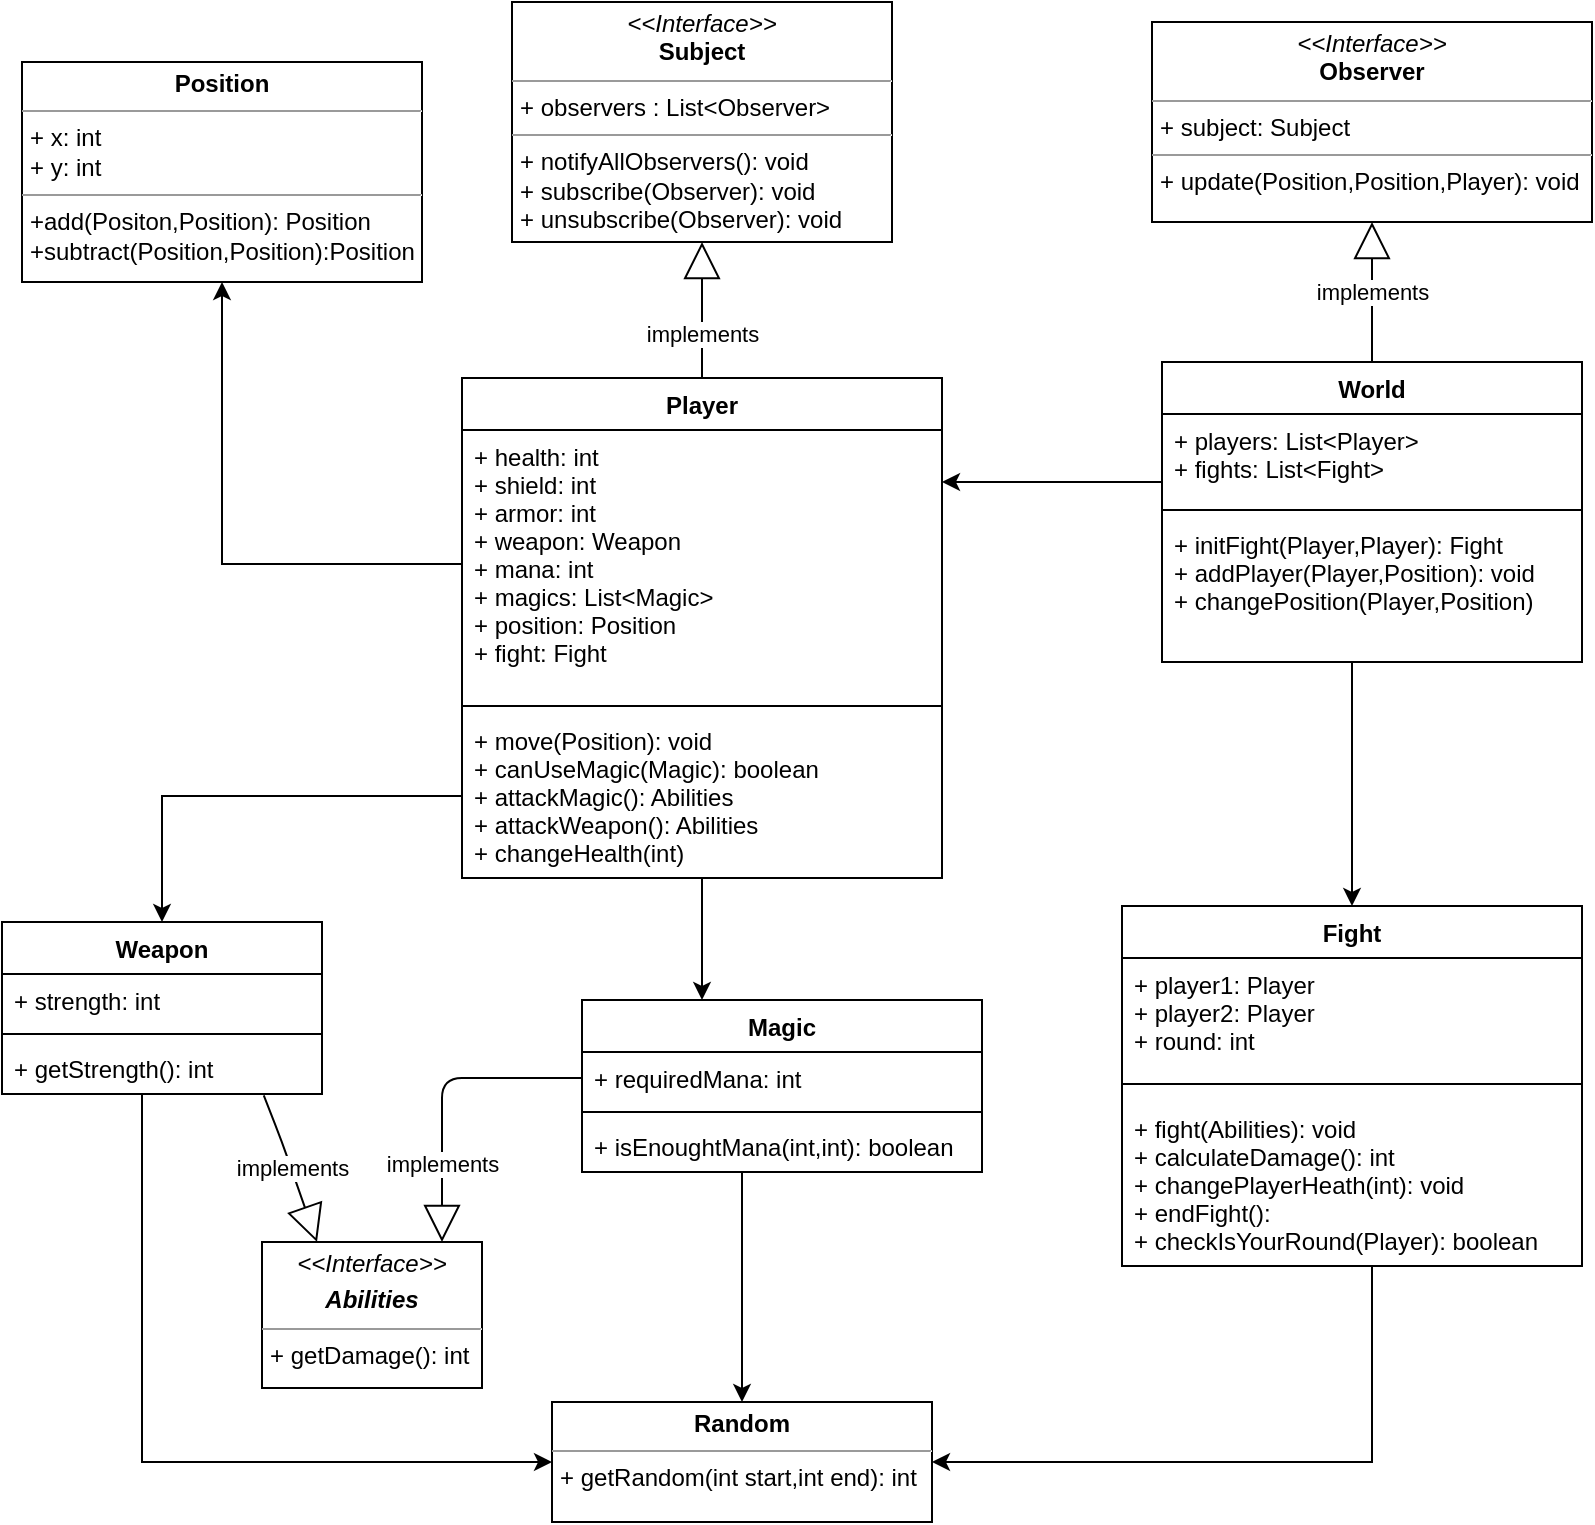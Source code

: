 <mxfile version="12.8.3" type="device"><diagram id="C5RBs43oDa-KdzZeNtuy" name="Page-1"><mxGraphModel dx="1826" dy="829" grid="1" gridSize="10" guides="1" tooltips="1" connect="1" arrows="1" fold="1" page="1" pageScale="1" pageWidth="827" pageHeight="1169" math="0" shadow="0"><root><mxCell id="WIyWlLk6GJQsqaUBKTNV-0"/><mxCell id="WIyWlLk6GJQsqaUBKTNV-1" parent="WIyWlLk6GJQsqaUBKTNV-0"/><mxCell id="7KIqDQWDuqTAedmbukcA-33" style="edgeStyle=orthogonalEdgeStyle;rounded=0;orthogonalLoop=1;jettySize=auto;html=1;entryX=0;entryY=0.5;entryDx=0;entryDy=0;" edge="1" parent="WIyWlLk6GJQsqaUBKTNV-1" source="MIOYGav2AkHQDa2krgDe-1" target="MIOYGav2AkHQDa2krgDe-5"><mxGeometry relative="1" as="geometry"><mxPoint x="180" y="810" as="targetPoint"/><Array as="points"><mxPoint x="80" y="780"/></Array></mxGeometry></mxCell><mxCell id="MIOYGav2AkHQDa2krgDe-1" value="Weapon" style="swimlane;fontStyle=1;align=center;verticalAlign=top;childLayout=stackLayout;horizontal=1;startSize=26;horizontalStack=0;resizeParent=1;resizeParentMax=0;resizeLast=0;collapsible=1;marginBottom=0;" parent="WIyWlLk6GJQsqaUBKTNV-1" vertex="1"><mxGeometry x="10" y="510" width="160" height="86" as="geometry"/></mxCell><mxCell id="MIOYGav2AkHQDa2krgDe-2" value="+ strength: int" style="text;strokeColor=none;fillColor=none;align=left;verticalAlign=top;spacingLeft=4;spacingRight=4;overflow=hidden;rotatable=0;points=[[0,0.5],[1,0.5]];portConstraint=eastwest;" parent="MIOYGav2AkHQDa2krgDe-1" vertex="1"><mxGeometry y="26" width="160" height="26" as="geometry"/></mxCell><mxCell id="MIOYGav2AkHQDa2krgDe-3" value="" style="line;strokeWidth=1;fillColor=none;align=left;verticalAlign=middle;spacingTop=-1;spacingLeft=3;spacingRight=3;rotatable=0;labelPosition=right;points=[];portConstraint=eastwest;" parent="MIOYGav2AkHQDa2krgDe-1" vertex="1"><mxGeometry y="52" width="160" height="8" as="geometry"/></mxCell><mxCell id="MIOYGav2AkHQDa2krgDe-4" value="+ getStrength(): int" style="text;strokeColor=none;fillColor=none;align=left;verticalAlign=top;spacingLeft=4;spacingRight=4;overflow=hidden;rotatable=0;points=[[0,0.5],[1,0.5]];portConstraint=eastwest;" parent="MIOYGav2AkHQDa2krgDe-1" vertex="1"><mxGeometry y="60" width="160" height="26" as="geometry"/></mxCell><mxCell id="MIOYGav2AkHQDa2krgDe-5" value="&lt;p style=&quot;margin: 0px ; margin-top: 4px ; text-align: center&quot;&gt;&lt;b&gt;Random&lt;/b&gt;&lt;/p&gt;&lt;hr size=&quot;1&quot;&gt;&lt;p style=&quot;margin: 0px ; margin-left: 4px&quot;&gt;+ getRandom(int start,int end):&lt;span&gt;&amp;nbsp;int&lt;/span&gt;&lt;/p&gt;" style="verticalAlign=top;align=left;overflow=fill;fontSize=12;fontFamily=Helvetica;html=1;" parent="WIyWlLk6GJQsqaUBKTNV-1" vertex="1"><mxGeometry x="285" y="750" width="190" height="60" as="geometry"/></mxCell><mxCell id="7KIqDQWDuqTAedmbukcA-32" style="edgeStyle=orthogonalEdgeStyle;rounded=0;orthogonalLoop=1;jettySize=auto;html=1;entryX=0.5;entryY=0;entryDx=0;entryDy=0;" edge="1" parent="WIyWlLk6GJQsqaUBKTNV-1" source="MIOYGav2AkHQDa2krgDe-10" target="MIOYGav2AkHQDa2krgDe-5"><mxGeometry relative="1" as="geometry"><Array as="points"><mxPoint x="380" y="670"/><mxPoint x="380" y="670"/></Array></mxGeometry></mxCell><mxCell id="MIOYGav2AkHQDa2krgDe-10" value="Magic" style="swimlane;fontStyle=1;align=center;verticalAlign=top;childLayout=stackLayout;horizontal=1;startSize=26;horizontalStack=0;resizeParent=1;resizeParentMax=0;resizeLast=0;collapsible=1;marginBottom=0;" parent="WIyWlLk6GJQsqaUBKTNV-1" vertex="1"><mxGeometry x="300" y="549" width="200" height="86" as="geometry"/></mxCell><mxCell id="MIOYGav2AkHQDa2krgDe-11" value="+ requiredMana: int" style="text;strokeColor=none;fillColor=none;align=left;verticalAlign=top;spacingLeft=4;spacingRight=4;overflow=hidden;rotatable=0;points=[[0,0.5],[1,0.5]];portConstraint=eastwest;" parent="MIOYGav2AkHQDa2krgDe-10" vertex="1"><mxGeometry y="26" width="200" height="26" as="geometry"/></mxCell><mxCell id="MIOYGav2AkHQDa2krgDe-12" value="" style="line;strokeWidth=1;fillColor=none;align=left;verticalAlign=middle;spacingTop=-1;spacingLeft=3;spacingRight=3;rotatable=0;labelPosition=right;points=[];portConstraint=eastwest;" parent="MIOYGav2AkHQDa2krgDe-10" vertex="1"><mxGeometry y="52" width="200" height="8" as="geometry"/></mxCell><mxCell id="MIOYGav2AkHQDa2krgDe-13" value="+ isEnoughtMana(int,int): boolean" style="text;strokeColor=none;fillColor=none;align=left;verticalAlign=top;spacingLeft=4;spacingRight=4;overflow=hidden;rotatable=0;points=[[0,0.5],[1,0.5]];portConstraint=eastwest;" parent="MIOYGav2AkHQDa2krgDe-10" vertex="1"><mxGeometry y="60" width="200" height="26" as="geometry"/></mxCell><mxCell id="7KIqDQWDuqTAedmbukcA-29" style="edgeStyle=orthogonalEdgeStyle;rounded=0;orthogonalLoop=1;jettySize=auto;html=1;" edge="1" parent="WIyWlLk6GJQsqaUBKTNV-1" source="MIOYGav2AkHQDa2krgDe-14" target="MIOYGav2AkHQDa2krgDe-10"><mxGeometry relative="1" as="geometry"><Array as="points"><mxPoint x="380" y="480"/><mxPoint x="380" y="480"/></Array></mxGeometry></mxCell><mxCell id="MIOYGav2AkHQDa2krgDe-14" value="Player" style="swimlane;fontStyle=1;align=center;verticalAlign=top;childLayout=stackLayout;horizontal=1;startSize=26;horizontalStack=0;resizeParent=1;resizeParentMax=0;resizeLast=0;collapsible=1;marginBottom=0;" parent="WIyWlLk6GJQsqaUBKTNV-1" vertex="1"><mxGeometry x="240" y="238" width="240" height="250" as="geometry"/></mxCell><mxCell id="MIOYGav2AkHQDa2krgDe-15" value="+ health: int&#10;+ shield: int&#10;+ armor: int&#10;+ weapon: Weapon&#10;+ mana: int&#10;+ magics: List&lt;Magic&gt;&#10;+ position: Position&#10;+ fight: Fight" style="text;strokeColor=none;fillColor=none;align=left;verticalAlign=top;spacingLeft=4;spacingRight=4;overflow=hidden;rotatable=0;points=[[0,0.5],[1,0.5]];portConstraint=eastwest;" parent="MIOYGav2AkHQDa2krgDe-14" vertex="1"><mxGeometry y="26" width="240" height="134" as="geometry"/></mxCell><mxCell id="MIOYGav2AkHQDa2krgDe-16" value="" style="line;strokeWidth=1;fillColor=none;align=left;verticalAlign=middle;spacingTop=-1;spacingLeft=3;spacingRight=3;rotatable=0;labelPosition=right;points=[];portConstraint=eastwest;" parent="MIOYGav2AkHQDa2krgDe-14" vertex="1"><mxGeometry y="160" width="240" height="8" as="geometry"/></mxCell><mxCell id="MIOYGav2AkHQDa2krgDe-17" value="+ move(Position): void&#10;+ canUseMagic(Magic): boolean&#10;+ attackMagic(): Abilities&#10;+ attackWeapon(): Abilities&#10;+ changeHealth(int)&#10;" style="text;strokeColor=none;fillColor=none;align=left;verticalAlign=top;spacingLeft=4;spacingRight=4;overflow=hidden;rotatable=0;points=[[0,0.5],[1,0.5]];portConstraint=eastwest;" parent="MIOYGav2AkHQDa2krgDe-14" vertex="1"><mxGeometry y="168" width="240" height="82" as="geometry"/></mxCell><mxCell id="7KIqDQWDuqTAedmbukcA-83" style="edgeStyle=orthogonalEdgeStyle;rounded=0;orthogonalLoop=1;jettySize=auto;html=1;entryX=0.5;entryY=0;entryDx=0;entryDy=0;" edge="1" parent="WIyWlLk6GJQsqaUBKTNV-1" source="MIOYGav2AkHQDa2krgDe-20" target="7KIqDQWDuqTAedmbukcA-2"><mxGeometry relative="1" as="geometry"><Array as="points"><mxPoint x="685" y="420"/><mxPoint x="685" y="420"/></Array></mxGeometry></mxCell><mxCell id="MIOYGav2AkHQDa2krgDe-20" value="World" style="swimlane;fontStyle=1;align=center;verticalAlign=top;childLayout=stackLayout;horizontal=1;startSize=26;horizontalStack=0;resizeParent=1;resizeParentMax=0;resizeLast=0;collapsible=1;marginBottom=0;" parent="WIyWlLk6GJQsqaUBKTNV-1" vertex="1"><mxGeometry x="590" y="230" width="210" height="150" as="geometry"/></mxCell><mxCell id="MIOYGav2AkHQDa2krgDe-21" value="+ players: List&lt;Player&gt;&#10;+ fights: List&lt;Fight&gt;" style="text;strokeColor=none;fillColor=none;align=left;verticalAlign=top;spacingLeft=4;spacingRight=4;overflow=hidden;rotatable=0;points=[[0,0.5],[1,0.5]];portConstraint=eastwest;" parent="MIOYGav2AkHQDa2krgDe-20" vertex="1"><mxGeometry y="26" width="210" height="44" as="geometry"/></mxCell><mxCell id="MIOYGav2AkHQDa2krgDe-22" value="" style="line;strokeWidth=1;fillColor=none;align=left;verticalAlign=middle;spacingTop=-1;spacingLeft=3;spacingRight=3;rotatable=0;labelPosition=right;points=[];portConstraint=eastwest;" parent="MIOYGav2AkHQDa2krgDe-20" vertex="1"><mxGeometry y="70" width="210" height="8" as="geometry"/></mxCell><mxCell id="MIOYGav2AkHQDa2krgDe-23" value="+ initFight(Player,Player): Fight&#10;+ addPlayer(Player,Position): void&#10;+ changePosition(Player,Position)&#10;" style="text;strokeColor=none;fillColor=none;align=left;verticalAlign=top;spacingLeft=4;spacingRight=4;overflow=hidden;rotatable=0;points=[[0,0.5],[1,0.5]];portConstraint=eastwest;" parent="MIOYGav2AkHQDa2krgDe-20" vertex="1"><mxGeometry y="78" width="210" height="72" as="geometry"/></mxCell><mxCell id="MIOYGav2AkHQDa2krgDe-26" style="edgeStyle=orthogonalEdgeStyle;rounded=0;orthogonalLoop=1;jettySize=auto;html=1;" parent="WIyWlLk6GJQsqaUBKTNV-1" source="MIOYGav2AkHQDa2krgDe-21" target="MIOYGav2AkHQDa2krgDe-15" edge="1"><mxGeometry relative="1" as="geometry"><Array as="points"><mxPoint x="580" y="290"/><mxPoint x="580" y="290"/></Array></mxGeometry></mxCell><mxCell id="7KIqDQWDuqTAedmbukcA-31" style="edgeStyle=orthogonalEdgeStyle;rounded=0;orthogonalLoop=1;jettySize=auto;html=1;entryX=1;entryY=0.5;entryDx=0;entryDy=0;" edge="1" parent="WIyWlLk6GJQsqaUBKTNV-1" source="7KIqDQWDuqTAedmbukcA-2" target="MIOYGav2AkHQDa2krgDe-5"><mxGeometry relative="1" as="geometry"><mxPoint x="650" y="730" as="targetPoint"/><Array as="points"><mxPoint x="695" y="780"/></Array></mxGeometry></mxCell><mxCell id="7KIqDQWDuqTAedmbukcA-2" value="Fight" style="swimlane;fontStyle=1;align=center;verticalAlign=top;childLayout=stackLayout;horizontal=1;startSize=26;horizontalStack=0;resizeParent=1;resizeParentMax=0;resizeLast=0;collapsible=1;marginBottom=0;" vertex="1" parent="WIyWlLk6GJQsqaUBKTNV-1"><mxGeometry x="570" y="502" width="230" height="180" as="geometry"/></mxCell><mxCell id="7KIqDQWDuqTAedmbukcA-3" value="+ player1: Player&#10;+ player2: Player&#10;+ round: int" style="text;strokeColor=none;fillColor=none;align=left;verticalAlign=top;spacingLeft=4;spacingRight=4;overflow=hidden;rotatable=0;points=[[0,0.5],[1,0.5]];portConstraint=eastwest;" vertex="1" parent="7KIqDQWDuqTAedmbukcA-2"><mxGeometry y="26" width="230" height="54" as="geometry"/></mxCell><mxCell id="7KIqDQWDuqTAedmbukcA-4" value="" style="line;strokeWidth=1;fillColor=none;align=left;verticalAlign=middle;spacingTop=-1;spacingLeft=3;spacingRight=3;rotatable=0;labelPosition=right;points=[];portConstraint=eastwest;" vertex="1" parent="7KIqDQWDuqTAedmbukcA-2"><mxGeometry y="80" width="230" height="18" as="geometry"/></mxCell><mxCell id="7KIqDQWDuqTAedmbukcA-5" value="+ fight(Abilities): void&#10;+ calculateDamage(): int&#10;+ changePlayerHeath(int): void&#10;+ endFight():&#10;+ checkIsYourRound(Player): boolean" style="text;strokeColor=none;fillColor=none;align=left;verticalAlign=top;spacingLeft=4;spacingRight=4;overflow=hidden;rotatable=0;points=[[0,0.5],[1,0.5]];portConstraint=eastwest;" vertex="1" parent="7KIqDQWDuqTAedmbukcA-2"><mxGeometry y="98" width="230" height="82" as="geometry"/></mxCell><mxCell id="7KIqDQWDuqTAedmbukcA-14" value="&lt;p style=&quot;margin: 0px ; margin-top: 4px ; text-align: center&quot;&gt;&lt;i&gt;&amp;lt;&amp;lt;Interface&amp;gt;&amp;gt;&lt;/i&gt;&lt;br&gt;&lt;b&gt;Subject&lt;/b&gt;&lt;/p&gt;&lt;hr size=&quot;1&quot;&gt;&lt;p style=&quot;margin: 0px ; margin-left: 4px&quot;&gt;+ observers : List&amp;lt;Observer&amp;gt;&lt;br&gt;&lt;/p&gt;&lt;hr size=&quot;1&quot;&gt;&lt;p style=&quot;margin: 0px ; margin-left: 4px&quot;&gt;+ notifyAllObservers(): void&lt;br&gt;+ subscribe(Observer): void&lt;/p&gt;&lt;p style=&quot;margin: 0px ; margin-left: 4px&quot;&gt;+ unsubscribe(Observer): void&lt;/p&gt;" style="verticalAlign=top;align=left;overflow=fill;fontSize=12;fontFamily=Helvetica;html=1;" vertex="1" parent="WIyWlLk6GJQsqaUBKTNV-1"><mxGeometry x="265" y="50" width="190" height="120" as="geometry"/></mxCell><mxCell id="7KIqDQWDuqTAedmbukcA-16" value="&lt;p style=&quot;margin: 0px ; margin-top: 4px ; text-align: center&quot;&gt;&lt;i&gt;&amp;lt;&amp;lt;Interface&amp;gt;&amp;gt;&lt;/i&gt;&lt;br&gt;&lt;b&gt;Observer&lt;/b&gt;&lt;/p&gt;&lt;hr size=&quot;1&quot;&gt;&lt;p style=&quot;margin: 0px ; margin-left: 4px&quot;&gt;+ subject: Subject&lt;br&gt;&lt;/p&gt;&lt;hr size=&quot;1&quot;&gt;&lt;p style=&quot;margin: 0px ; margin-left: 4px&quot;&gt;+ update(Position,Position,Player): void&lt;br&gt;&lt;/p&gt;" style="verticalAlign=top;align=left;overflow=fill;fontSize=12;fontFamily=Helvetica;html=1;" vertex="1" parent="WIyWlLk6GJQsqaUBKTNV-1"><mxGeometry x="585" y="60" width="220" height="100" as="geometry"/></mxCell><mxCell id="7KIqDQWDuqTAedmbukcA-19" value="&lt;p style=&quot;margin: 0px ; margin-top: 4px ; text-align: center&quot;&gt;&lt;b&gt;Position&lt;/b&gt;&lt;/p&gt;&lt;hr size=&quot;1&quot;&gt;&lt;p style=&quot;margin: 0px ; margin-left: 4px&quot;&gt;+ x: int&lt;/p&gt;&lt;p style=&quot;margin: 0px ; margin-left: 4px&quot;&gt;&lt;span&gt;+ y: int&lt;/span&gt;&lt;/p&gt;&lt;hr size=&quot;1&quot;&gt;&lt;p style=&quot;margin: 0px ; margin-left: 4px&quot;&gt;+add(Positon,Position): Position&lt;/p&gt;&lt;p style=&quot;margin: 0px ; margin-left: 4px&quot;&gt;+subtract(Position,Position):Position&lt;/p&gt;" style="verticalAlign=top;align=left;overflow=fill;fontSize=12;fontFamily=Helvetica;html=1;" vertex="1" parent="WIyWlLk6GJQsqaUBKTNV-1"><mxGeometry x="20" y="80" width="200" height="110" as="geometry"/></mxCell><mxCell id="7KIqDQWDuqTAedmbukcA-20" value="implements" style="endArrow=block;endSize=16;endFill=0;html=1;entryX=0.5;entryY=1;entryDx=0;entryDy=0;exitX=0.5;exitY=0;exitDx=0;exitDy=0;" edge="1" parent="WIyWlLk6GJQsqaUBKTNV-1" source="MIOYGav2AkHQDa2krgDe-20" target="7KIqDQWDuqTAedmbukcA-16"><mxGeometry width="160" relative="1" as="geometry"><mxPoint x="770" y="190" as="sourcePoint"/><mxPoint x="610" y="190" as="targetPoint"/></mxGeometry></mxCell><mxCell id="7KIqDQWDuqTAedmbukcA-23" value="implements" style="endArrow=block;endSize=16;endFill=0;html=1;entryX=0.5;entryY=1;entryDx=0;entryDy=0;exitX=0.5;exitY=0;exitDx=0;exitDy=0;" edge="1" parent="WIyWlLk6GJQsqaUBKTNV-1" source="MIOYGav2AkHQDa2krgDe-14" target="7KIqDQWDuqTAedmbukcA-14"><mxGeometry x="-0.333" width="160" relative="1" as="geometry"><mxPoint x="359.5" y="180" as="sourcePoint"/><mxPoint x="359.5" y="100" as="targetPoint"/><mxPoint as="offset"/></mxGeometry></mxCell><mxCell id="7KIqDQWDuqTAedmbukcA-30" style="edgeStyle=orthogonalEdgeStyle;rounded=0;orthogonalLoop=1;jettySize=auto;html=1;entryX=0.5;entryY=0;entryDx=0;entryDy=0;" edge="1" parent="WIyWlLk6GJQsqaUBKTNV-1" source="MIOYGav2AkHQDa2krgDe-17" target="MIOYGav2AkHQDa2krgDe-1"><mxGeometry relative="1" as="geometry"/></mxCell><mxCell id="7KIqDQWDuqTAedmbukcA-37" value="&lt;p style=&quot;margin: 0px ; margin-top: 4px ; text-align: center&quot;&gt;&lt;i&gt;&amp;lt;&amp;lt;Interface&amp;gt;&amp;gt;&lt;/i&gt;&lt;br&gt;&lt;/p&gt;&lt;p style=&quot;margin: 0px ; margin-top: 4px ; text-align: center&quot;&gt;&lt;b&gt;&lt;i&gt;Abilities&lt;/i&gt;&lt;/b&gt;&lt;/p&gt;&lt;hr size=&quot;1&quot;&gt;&lt;p style=&quot;margin: 0px ; margin-left: 4px&quot;&gt;+ getDamage(): int&lt;br&gt;&lt;br&gt;&lt;/p&gt;" style="verticalAlign=top;align=left;overflow=fill;fontSize=12;fontFamily=Helvetica;html=1;" vertex="1" parent="WIyWlLk6GJQsqaUBKTNV-1"><mxGeometry x="140" y="670" width="110" height="73" as="geometry"/></mxCell><mxCell id="7KIqDQWDuqTAedmbukcA-38" value="implements" style="endArrow=block;endSize=16;endFill=0;html=1;exitX=0;exitY=0.5;exitDx=0;exitDy=0;" edge="1" parent="WIyWlLk6GJQsqaUBKTNV-1" source="MIOYGav2AkHQDa2krgDe-11"><mxGeometry x="0.474" width="160" relative="1" as="geometry"><mxPoint x="180.0" y="690" as="sourcePoint"/><mxPoint x="230" y="670" as="targetPoint"/><Array as="points"><mxPoint x="230" y="588"/></Array><mxPoint y="1" as="offset"/></mxGeometry></mxCell><mxCell id="7KIqDQWDuqTAedmbukcA-40" value="implements" style="endArrow=block;endSize=16;endFill=0;html=1;entryX=0.25;entryY=0;entryDx=0;entryDy=0;exitX=0.818;exitY=1.027;exitDx=0;exitDy=0;exitPerimeter=0;" edge="1" parent="WIyWlLk6GJQsqaUBKTNV-1" source="MIOYGav2AkHQDa2krgDe-4" target="7KIqDQWDuqTAedmbukcA-37"><mxGeometry width="160" relative="1" as="geometry"><mxPoint x="180" y="680" as="sourcePoint"/><mxPoint x="180" y="570" as="targetPoint"/><Array as="points"><mxPoint x="150" y="620"/></Array></mxGeometry></mxCell><mxCell id="7KIqDQWDuqTAedmbukcA-84" style="edgeStyle=orthogonalEdgeStyle;rounded=0;orthogonalLoop=1;jettySize=auto;html=1;entryX=0.5;entryY=1;entryDx=0;entryDy=0;" edge="1" parent="WIyWlLk6GJQsqaUBKTNV-1" source="MIOYGav2AkHQDa2krgDe-15" target="7KIqDQWDuqTAedmbukcA-19"><mxGeometry relative="1" as="geometry"/></mxCell></root></mxGraphModel></diagram></mxfile>